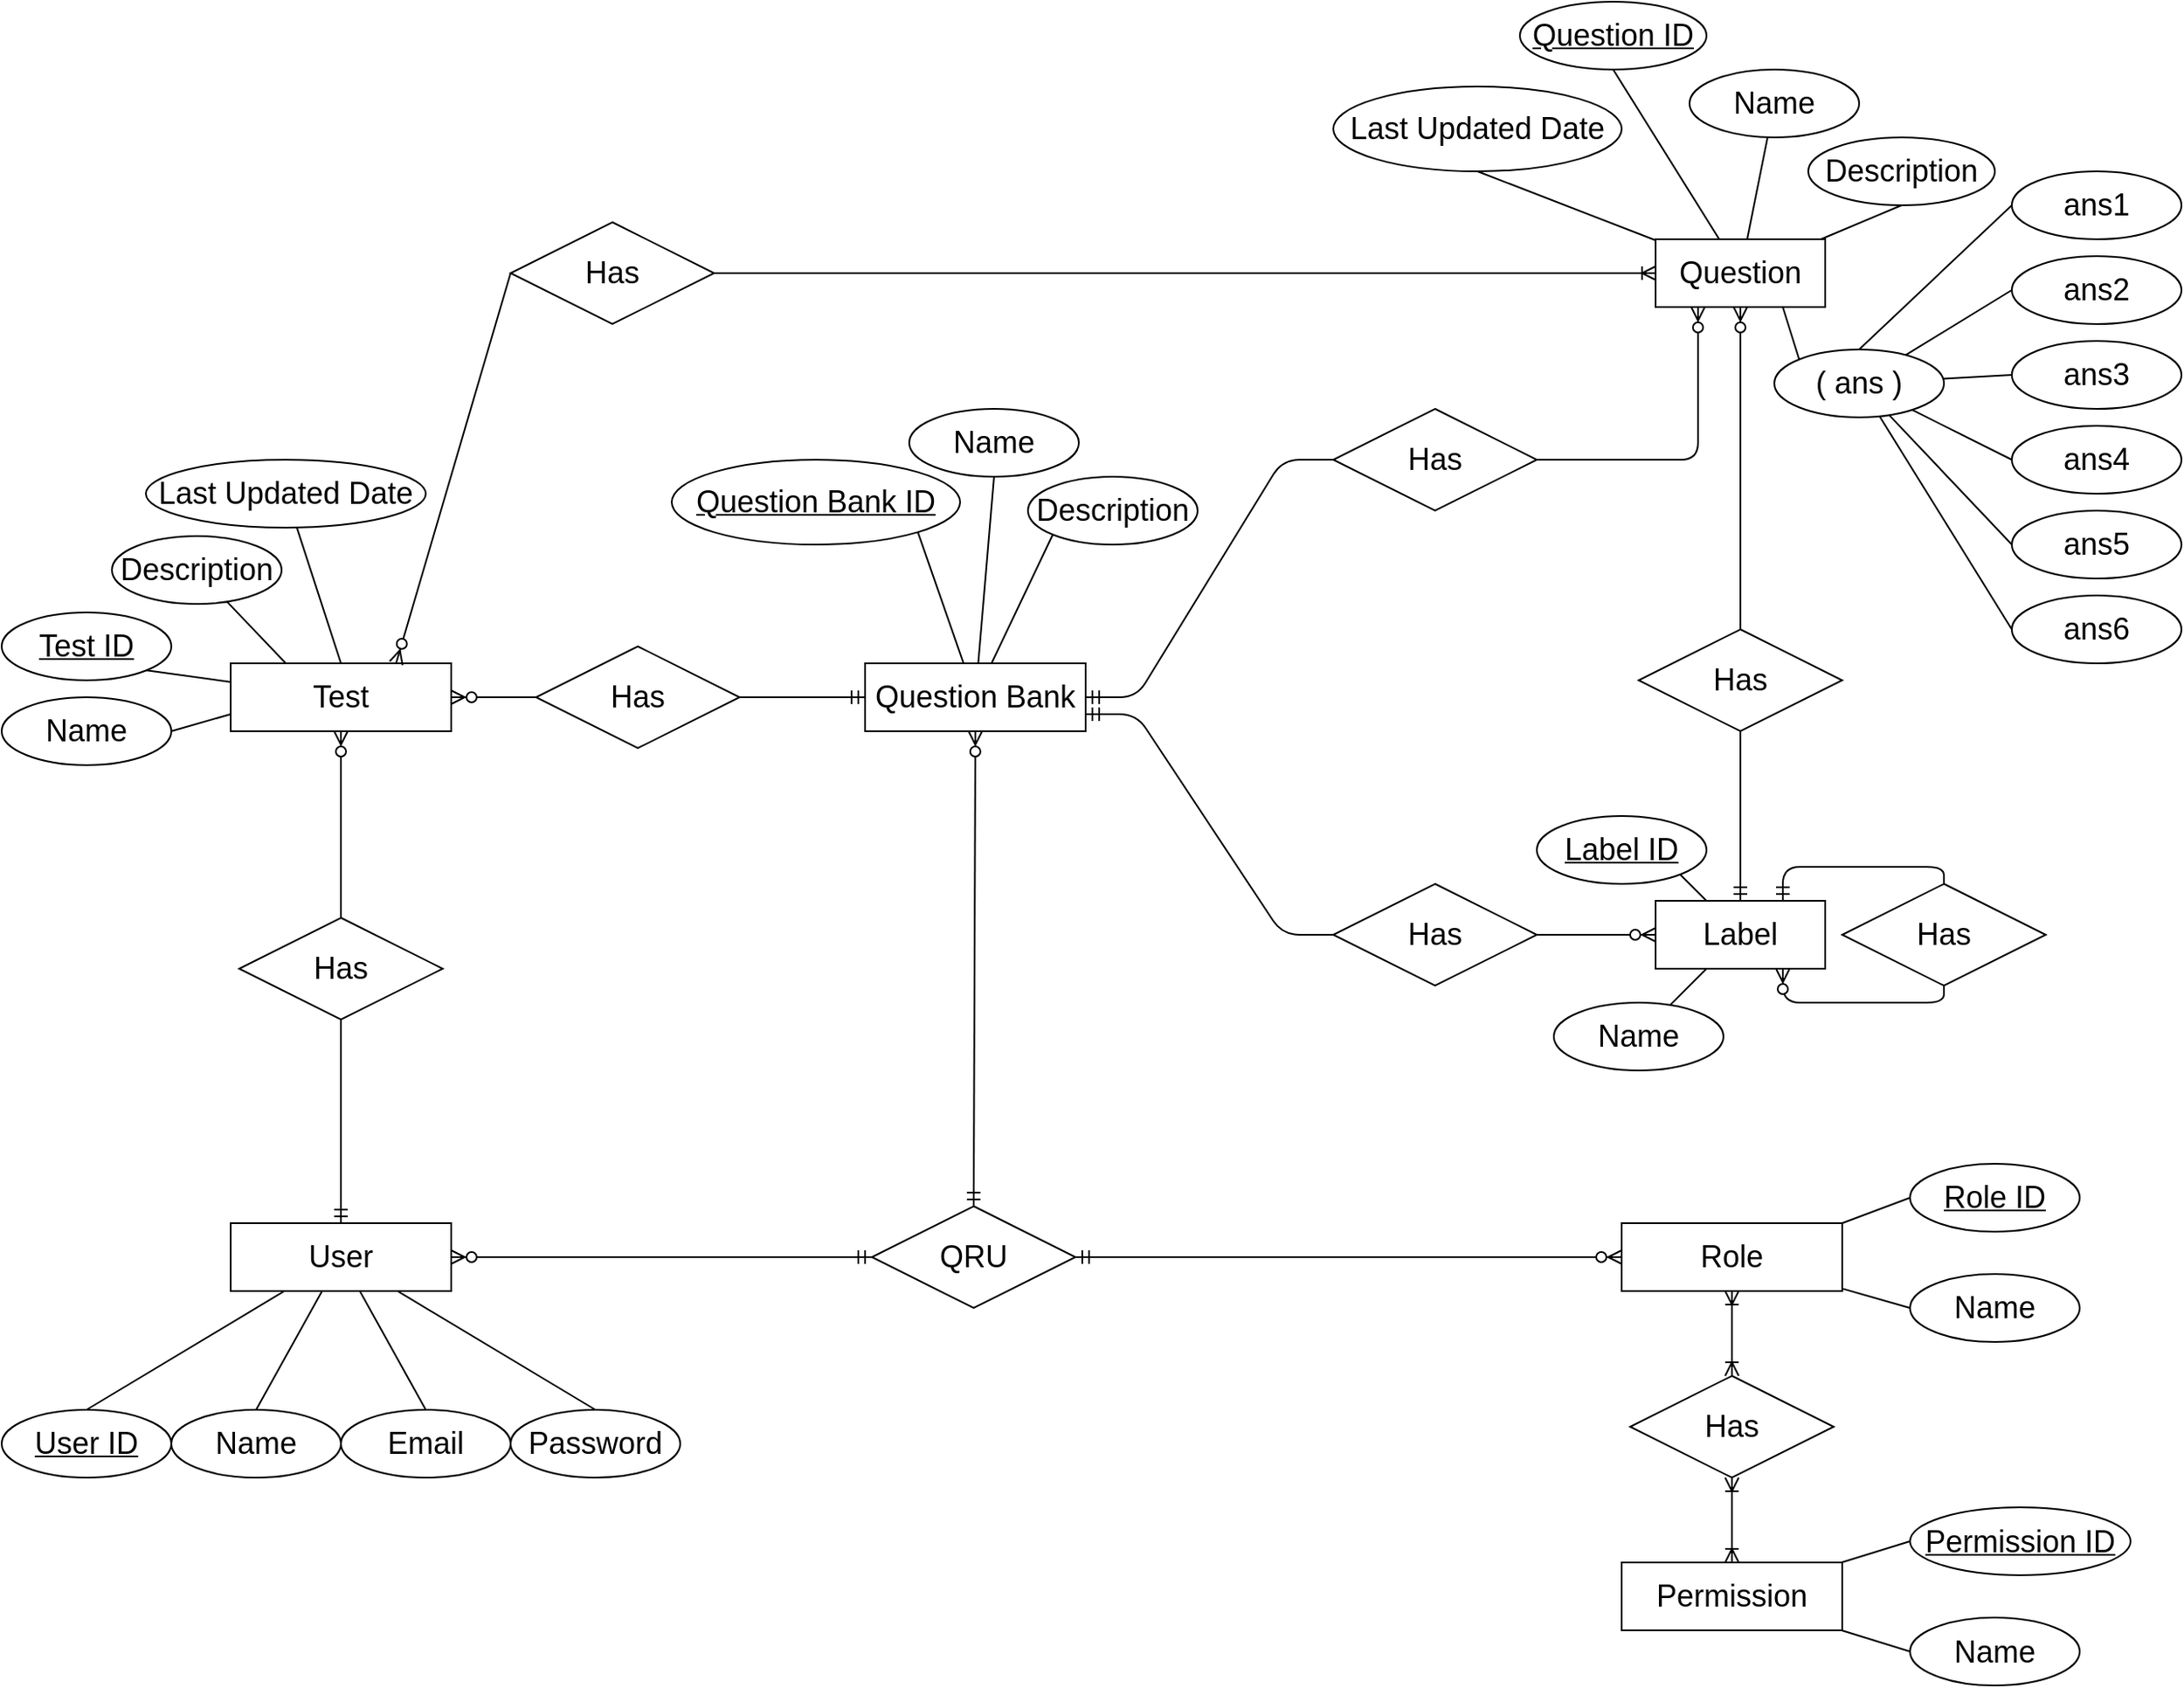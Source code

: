 <mxfile>
    <diagram id="UBsGV303UVIca7mBpjBS" name="Page-1">
        <mxGraphModel dx="1935" dy="1630" grid="1" gridSize="10" guides="1" tooltips="1" connect="1" arrows="1" fold="1" page="1" pageScale="1" pageWidth="827" pageHeight="1169" math="0" shadow="0">
            <root>
                <mxCell id="0"/>
                <mxCell id="1" parent="0"/>
                <mxCell id="5" style="edgeStyle=none;html=1;entryX=0.5;entryY=1;entryDx=0;entryDy=0;endArrow=none;endFill=0;fontSize=18;" parent="1" source="2" target="3" edge="1">
                    <mxGeometry relative="1" as="geometry"/>
                </mxCell>
                <mxCell id="7" style="edgeStyle=none;html=1;entryX=1;entryY=1;entryDx=0;entryDy=0;endArrow=none;endFill=0;fontSize=18;" parent="1" source="2" target="6" edge="1">
                    <mxGeometry relative="1" as="geometry"/>
                </mxCell>
                <mxCell id="59" style="edgeStyle=none;html=1;entryX=0;entryY=1;entryDx=0;entryDy=0;endArrow=none;endFill=0;fontSize=18;" edge="1" parent="1" source="2" target="58">
                    <mxGeometry relative="1" as="geometry"/>
                </mxCell>
                <mxCell id="2" value="Question Bank" style="whiteSpace=wrap;html=1;align=center;fontSize=18;" parent="1" vertex="1">
                    <mxGeometry x="174" y="290" width="130" height="40" as="geometry"/>
                </mxCell>
                <mxCell id="3" value="Name" style="ellipse;whiteSpace=wrap;html=1;align=center;fontSize=18;" parent="1" vertex="1">
                    <mxGeometry x="200" y="140" width="100" height="40" as="geometry"/>
                </mxCell>
                <mxCell id="6" value="Question Bank ID" style="ellipse;whiteSpace=wrap;html=1;align=center;fontStyle=4;fontSize=18;" parent="1" vertex="1">
                    <mxGeometry x="60" y="170" width="170" height="50" as="geometry"/>
                </mxCell>
                <mxCell id="28" style="edgeStyle=none;html=1;endArrow=none;endFill=0;fontSize=18;" edge="1" parent="1" source="9" target="27">
                    <mxGeometry relative="1" as="geometry"/>
                </mxCell>
                <mxCell id="32" style="edgeStyle=none;html=1;entryX=0.5;entryY=1;entryDx=0;entryDy=0;endArrow=none;endFill=0;fontSize=18;" edge="1" parent="1" source="9" target="31">
                    <mxGeometry relative="1" as="geometry"/>
                </mxCell>
                <mxCell id="33" style="edgeStyle=none;html=1;entryX=0.5;entryY=1;entryDx=0;entryDy=0;endArrow=none;endFill=0;fontSize=18;" edge="1" parent="1" source="9" target="29">
                    <mxGeometry relative="1" as="geometry">
                        <mxPoint x="510" y="-90" as="targetPoint"/>
                    </mxGeometry>
                </mxCell>
                <mxCell id="34" style="edgeStyle=none;html=1;entryX=0.5;entryY=1;entryDx=0;entryDy=0;endArrow=none;endFill=0;fontSize=18;" edge="1" parent="1" source="9" target="30">
                    <mxGeometry relative="1" as="geometry"/>
                </mxCell>
                <mxCell id="36" style="edgeStyle=none;html=1;endArrow=none;endFill=0;fontSize=18;entryX=0;entryY=0;entryDx=0;entryDy=0;exitX=0.75;exitY=1;exitDx=0;exitDy=0;" edge="1" parent="1" source="9" target="35">
                    <mxGeometry relative="1" as="geometry">
                        <mxPoint x="735" y="-140" as="sourcePoint"/>
                        <mxPoint x="795" y="-70" as="targetPoint"/>
                    </mxGeometry>
                </mxCell>
                <mxCell id="9" value="Question" style="whiteSpace=wrap;html=1;align=center;fontSize=18;" parent="1" vertex="1">
                    <mxGeometry x="640" y="40" width="100" height="40" as="geometry"/>
                </mxCell>
                <mxCell id="10" value="" style="edgeStyle=orthogonalEdgeStyle;fontSize=18;html=1;endArrow=ERzeroToMany;endFill=1;exitX=1;exitY=0.5;exitDx=0;exitDy=0;entryX=0.25;entryY=1;entryDx=0;entryDy=0;" parent="1" source="11" target="9" edge="1">
                    <mxGeometry width="100" height="100" relative="1" as="geometry">
                        <mxPoint x="575" y="-20" as="sourcePoint"/>
                        <mxPoint x="705" y="-70" as="targetPoint"/>
                    </mxGeometry>
                </mxCell>
                <mxCell id="11" value="Has" style="shape=rhombus;perimeter=rhombusPerimeter;whiteSpace=wrap;html=1;align=center;fontSize=18;" parent="1" vertex="1">
                    <mxGeometry x="450" y="140" width="120" height="60" as="geometry"/>
                </mxCell>
                <mxCell id="12" value="" style="edgeStyle=entityRelationEdgeStyle;fontSize=18;html=1;endArrow=ERmandOne;entryX=1;entryY=0.5;entryDx=0;entryDy=0;exitX=0;exitY=0.5;exitDx=0;exitDy=0;" parent="1" source="11" target="2" edge="1">
                    <mxGeometry width="100" height="100" relative="1" as="geometry">
                        <mxPoint x="400" y="170" as="sourcePoint"/>
                        <mxPoint x="500" y="70" as="targetPoint"/>
                    </mxGeometry>
                </mxCell>
                <mxCell id="14" value="Has" style="shape=rhombus;perimeter=rhombusPerimeter;whiteSpace=wrap;html=1;align=center;fontSize=18;" parent="1" vertex="1">
                    <mxGeometry x="450" y="420" width="120" height="60" as="geometry"/>
                </mxCell>
                <mxCell id="15" value="" style="edgeStyle=entityRelationEdgeStyle;fontSize=18;html=1;endArrow=ERmandOne;entryX=1;entryY=0.75;entryDx=0;entryDy=0;exitX=0;exitY=0.5;exitDx=0;exitDy=0;" parent="1" source="14" target="2" edge="1">
                    <mxGeometry width="100" height="100" relative="1" as="geometry">
                        <mxPoint x="460" y="330" as="sourcePoint"/>
                        <mxPoint x="380" y="330" as="targetPoint"/>
                    </mxGeometry>
                </mxCell>
                <mxCell id="19" style="edgeStyle=none;html=1;endArrow=none;endFill=0;fontSize=18;" parent="1" source="16" target="17" edge="1">
                    <mxGeometry relative="1" as="geometry"/>
                </mxCell>
                <mxCell id="21" style="edgeStyle=none;html=1;entryX=0.5;entryY=0;entryDx=0;entryDy=0;endArrow=none;endFill=0;fontSize=18;" parent="1" source="16" target="20" edge="1">
                    <mxGeometry relative="1" as="geometry"/>
                </mxCell>
                <mxCell id="16" value="Label" style="whiteSpace=wrap;html=1;align=center;fontSize=18;" parent="1" vertex="1">
                    <mxGeometry x="640" y="430" width="100" height="40" as="geometry"/>
                </mxCell>
                <mxCell id="17" value="Name" style="ellipse;whiteSpace=wrap;html=1;align=center;fontSize=18;" parent="1" vertex="1">
                    <mxGeometry x="580" y="490" width="100" height="40" as="geometry"/>
                </mxCell>
                <mxCell id="20" value="Label ID" style="ellipse;whiteSpace=wrap;html=1;align=center;fontStyle=4;fontSize=18;" parent="1" vertex="1">
                    <mxGeometry x="570" y="380" width="100" height="40" as="geometry"/>
                </mxCell>
                <mxCell id="22" value="" style="edgeStyle=entityRelationEdgeStyle;fontSize=18;html=1;endArrow=ERzeroToMany;endFill=1;exitX=1;exitY=0.5;exitDx=0;exitDy=0;entryX=0;entryY=0.5;entryDx=0;entryDy=0;" parent="1" target="16" edge="1">
                    <mxGeometry width="100" height="100" relative="1" as="geometry">
                        <mxPoint x="570" y="450" as="sourcePoint"/>
                        <mxPoint x="630" y="280" as="targetPoint"/>
                    </mxGeometry>
                </mxCell>
                <mxCell id="23" value="Has" style="shape=rhombus;perimeter=rhombusPerimeter;whiteSpace=wrap;html=1;align=center;fontSize=18;" parent="1" vertex="1">
                    <mxGeometry x="750" y="420" width="120" height="60" as="geometry"/>
                </mxCell>
                <mxCell id="24" value="" style="edgeStyle=elbowEdgeStyle;fontSize=18;html=1;endArrow=ERmandOne;entryX=0.75;entryY=0;entryDx=0;entryDy=0;exitX=0.5;exitY=0;exitDx=0;exitDy=0;" parent="1" source="23" target="16" edge="1">
                    <mxGeometry width="100" height="100" relative="1" as="geometry">
                        <mxPoint x="920" y="360" as="sourcePoint"/>
                        <mxPoint x="850" y="280" as="targetPoint"/>
                        <Array as="points">
                            <mxPoint x="760" y="410"/>
                        </Array>
                    </mxGeometry>
                </mxCell>
                <mxCell id="26" value="" style="edgeStyle=elbowEdgeStyle;fontSize=18;html=1;endArrow=ERzeroToMany;endFill=1;exitX=0.5;exitY=1;exitDx=0;exitDy=0;entryX=0.75;entryY=1;entryDx=0;entryDy=0;" parent="1" source="23" target="16" edge="1">
                    <mxGeometry width="100" height="100" relative="1" as="geometry">
                        <mxPoint x="750" y="590" as="sourcePoint"/>
                        <mxPoint x="730" y="510" as="targetPoint"/>
                        <Array as="points">
                            <mxPoint x="760" y="490"/>
                        </Array>
                    </mxGeometry>
                </mxCell>
                <mxCell id="27" value="Name" style="ellipse;whiteSpace=wrap;html=1;align=center;fontSize=18;" parent="1" vertex="1">
                    <mxGeometry x="660" y="-60" width="100" height="40" as="geometry"/>
                </mxCell>
                <mxCell id="29" value="Last Updated Date" style="ellipse;whiteSpace=wrap;html=1;align=center;fontSize=18;" vertex="1" parent="1">
                    <mxGeometry x="450" y="-50" width="170" height="50" as="geometry"/>
                </mxCell>
                <mxCell id="30" value="Description" style="ellipse;whiteSpace=wrap;html=1;align=center;fontSize=18;" vertex="1" parent="1">
                    <mxGeometry x="730" y="-20" width="110" height="40" as="geometry"/>
                </mxCell>
                <mxCell id="31" value="Question ID" style="ellipse;whiteSpace=wrap;html=1;align=center;fontStyle=4;fontSize=18;" vertex="1" parent="1">
                    <mxGeometry x="560" y="-100" width="110" height="40" as="geometry"/>
                </mxCell>
                <mxCell id="41" value="" style="edgeStyle=none;html=1;endArrow=none;endFill=0;exitX=0.5;exitY=0;exitDx=0;exitDy=0;entryX=0;entryY=0.5;entryDx=0;entryDy=0;fontSize=18;" edge="1" parent="1" source="35" target="37">
                    <mxGeometry relative="1" as="geometry"/>
                </mxCell>
                <mxCell id="49" style="edgeStyle=none;html=1;entryX=0;entryY=0.5;entryDx=0;entryDy=0;endArrow=none;endFill=0;fontSize=18;" edge="1" parent="1" source="35" target="44">
                    <mxGeometry relative="1" as="geometry"/>
                </mxCell>
                <mxCell id="50" style="edgeStyle=none;html=1;entryX=0;entryY=0.5;entryDx=0;entryDy=0;endArrow=none;endFill=0;fontSize=18;" edge="1" parent="1" source="35" target="43">
                    <mxGeometry relative="1" as="geometry"/>
                </mxCell>
                <mxCell id="51" style="edgeStyle=none;html=1;entryX=0;entryY=0.5;entryDx=0;entryDy=0;endArrow=none;endFill=0;fontSize=18;" edge="1" parent="1" source="35" target="45">
                    <mxGeometry relative="1" as="geometry"/>
                </mxCell>
                <mxCell id="52" style="edgeStyle=none;html=1;entryX=0;entryY=0.5;entryDx=0;entryDy=0;endArrow=none;endFill=0;fontSize=18;" edge="1" parent="1" source="35" target="47">
                    <mxGeometry relative="1" as="geometry"/>
                </mxCell>
                <mxCell id="53" style="edgeStyle=none;html=1;entryX=0;entryY=0.5;entryDx=0;entryDy=0;endArrow=none;endFill=0;fontSize=18;" edge="1" parent="1" source="35" target="48">
                    <mxGeometry relative="1" as="geometry"/>
                </mxCell>
                <mxCell id="35" value="( ans )" style="ellipse;whiteSpace=wrap;html=1;align=center;fontSize=18;" vertex="1" parent="1">
                    <mxGeometry x="710" y="105" width="100" height="40" as="geometry"/>
                </mxCell>
                <mxCell id="37" value="ans1" style="ellipse;whiteSpace=wrap;html=1;align=center;fontSize=18;" vertex="1" parent="1">
                    <mxGeometry x="850" width="100" height="40" as="geometry"/>
                </mxCell>
                <mxCell id="43" value="ans3" style="ellipse;whiteSpace=wrap;html=1;align=center;fontSize=18;" vertex="1" parent="1">
                    <mxGeometry x="850" y="100" width="100" height="40" as="geometry"/>
                </mxCell>
                <mxCell id="44" value="ans2" style="ellipse;whiteSpace=wrap;html=1;align=center;fontSize=18;" vertex="1" parent="1">
                    <mxGeometry x="850" y="50" width="100" height="40" as="geometry"/>
                </mxCell>
                <mxCell id="45" value="ans4" style="ellipse;whiteSpace=wrap;html=1;align=center;fontSize=18;" vertex="1" parent="1">
                    <mxGeometry x="850" y="150" width="100" height="40" as="geometry"/>
                </mxCell>
                <mxCell id="47" value="ans5" style="ellipse;whiteSpace=wrap;html=1;align=center;fontSize=18;" vertex="1" parent="1">
                    <mxGeometry x="850" y="200" width="100" height="40" as="geometry"/>
                </mxCell>
                <mxCell id="48" value="ans6" style="ellipse;whiteSpace=wrap;html=1;align=center;fontSize=18;" vertex="1" parent="1">
                    <mxGeometry x="850" y="250" width="100" height="40" as="geometry"/>
                </mxCell>
                <mxCell id="54" value="Has" style="shape=rhombus;perimeter=rhombusPerimeter;whiteSpace=wrap;html=1;align=center;fontSize=18;" vertex="1" parent="1">
                    <mxGeometry x="630" y="270" width="120" height="60" as="geometry"/>
                </mxCell>
                <mxCell id="56" value="" style="fontSize=18;html=1;endArrow=ERmandOne;entryX=0.5;entryY=0;entryDx=0;entryDy=0;exitX=0.5;exitY=1;exitDx=0;exitDy=0;" edge="1" parent="1" source="54" target="16">
                    <mxGeometry width="100" height="100" relative="1" as="geometry">
                        <mxPoint x="460" y="550" as="sourcePoint"/>
                        <mxPoint x="390" y="470" as="targetPoint"/>
                    </mxGeometry>
                </mxCell>
                <mxCell id="57" value="" style="fontSize=18;html=1;endArrow=ERzeroToMany;endFill=1;exitX=0.5;exitY=0;exitDx=0;exitDy=0;entryX=0.5;entryY=1;entryDx=0;entryDy=0;" edge="1" parent="1" source="54" target="9">
                    <mxGeometry width="100" height="100" relative="1" as="geometry">
                        <mxPoint x="695" y="80" as="sourcePoint"/>
                        <mxPoint x="655" y="-10" as="targetPoint"/>
                    </mxGeometry>
                </mxCell>
                <mxCell id="58" value="Description" style="ellipse;whiteSpace=wrap;html=1;align=center;fontSize=18;" vertex="1" parent="1">
                    <mxGeometry x="270" y="180" width="100" height="40" as="geometry"/>
                </mxCell>
                <mxCell id="60" value="QRU" style="shape=rhombus;perimeter=rhombusPerimeter;whiteSpace=wrap;html=1;align=center;fontSize=18;" vertex="1" parent="1">
                    <mxGeometry x="178" y="610" width="120" height="60" as="geometry"/>
                </mxCell>
                <mxCell id="63" value="" style="fontSize=18;html=1;endArrow=ERzeroToMany;startArrow=ERmandOne;exitX=0.5;exitY=0;exitDx=0;exitDy=0;entryX=0.5;entryY=1;entryDx=0;entryDy=0;" edge="1" parent="1" source="60" target="2">
                    <mxGeometry width="100" height="100" relative="1" as="geometry">
                        <mxPoint x="100" y="470" as="sourcePoint"/>
                        <mxPoint x="200" y="370" as="targetPoint"/>
                    </mxGeometry>
                </mxCell>
                <mxCell id="64" value="" style="fontSize=18;html=1;endArrow=ERzeroToMany;startArrow=ERmandOne;exitX=0;exitY=0.5;exitDx=0;exitDy=0;entryX=1;entryY=0.5;entryDx=0;entryDy=0;" edge="1" parent="1" source="60" target="65">
                    <mxGeometry width="100" height="100" relative="1" as="geometry">
                        <mxPoint x="60" y="620" as="sourcePoint"/>
                        <mxPoint x="30" y="520" as="targetPoint"/>
                    </mxGeometry>
                </mxCell>
                <mxCell id="87" style="edgeStyle=none;html=1;entryX=0.5;entryY=0;entryDx=0;entryDy=0;fontSize=18;endArrow=none;endFill=0;" edge="1" parent="1" source="65" target="83">
                    <mxGeometry relative="1" as="geometry"/>
                </mxCell>
                <mxCell id="88" style="edgeStyle=none;html=1;entryX=0.5;entryY=0;entryDx=0;entryDy=0;fontSize=18;endArrow=none;endFill=0;" edge="1" parent="1" source="65" target="84">
                    <mxGeometry relative="1" as="geometry"/>
                </mxCell>
                <mxCell id="89" style="edgeStyle=none;html=1;entryX=0.5;entryY=0;entryDx=0;entryDy=0;fontSize=18;endArrow=none;endFill=0;" edge="1" parent="1" source="65" target="85">
                    <mxGeometry relative="1" as="geometry"/>
                </mxCell>
                <mxCell id="90" style="edgeStyle=none;html=1;entryX=0.5;entryY=0;entryDx=0;entryDy=0;fontSize=18;endArrow=none;endFill=0;" edge="1" parent="1" source="65" target="86">
                    <mxGeometry relative="1" as="geometry"/>
                </mxCell>
                <mxCell id="65" value="User" style="whiteSpace=wrap;html=1;align=center;fontSize=18;" vertex="1" parent="1">
                    <mxGeometry x="-200" y="620" width="130" height="40" as="geometry"/>
                </mxCell>
                <mxCell id="66" value="" style="fontSize=18;html=1;endArrow=ERzeroToMany;startArrow=ERmandOne;exitX=1;exitY=0.5;exitDx=0;exitDy=0;entryX=0;entryY=0.5;entryDx=0;entryDy=0;" edge="1" parent="1" source="60" target="67">
                    <mxGeometry width="100" height="100" relative="1" as="geometry">
                        <mxPoint x="190" y="650" as="sourcePoint"/>
                        <mxPoint x="540" y="660" as="targetPoint"/>
                    </mxGeometry>
                </mxCell>
                <mxCell id="75" style="edgeStyle=none;html=1;entryX=0;entryY=0.5;entryDx=0;entryDy=0;fontSize=18;endArrow=none;endFill=0;exitX=1;exitY=0;exitDx=0;exitDy=0;" edge="1" parent="1" source="67" target="74">
                    <mxGeometry relative="1" as="geometry"/>
                </mxCell>
                <mxCell id="77" style="edgeStyle=none;html=1;entryX=0;entryY=0.5;entryDx=0;entryDy=0;fontSize=18;endArrow=none;endFill=0;" edge="1" parent="1" source="67" target="78">
                    <mxGeometry relative="1" as="geometry">
                        <mxPoint x="790" y="660" as="targetPoint"/>
                    </mxGeometry>
                </mxCell>
                <mxCell id="67" value="Role" style="whiteSpace=wrap;html=1;align=center;fontSize=18;" vertex="1" parent="1">
                    <mxGeometry x="620" y="620" width="130" height="40" as="geometry"/>
                </mxCell>
                <mxCell id="69" value="Has" style="shape=rhombus;perimeter=rhombusPerimeter;whiteSpace=wrap;html=1;align=center;fontSize=18;" vertex="1" parent="1">
                    <mxGeometry x="625" y="710" width="120" height="60" as="geometry"/>
                </mxCell>
                <mxCell id="70" value="" style="fontSize=12;html=1;endArrow=ERoneToMany;startArrow=ERoneToMany;entryX=0.5;entryY=1;entryDx=0;entryDy=0;exitX=0.5;exitY=0;exitDx=0;exitDy=0;" edge="1" parent="1" source="69" target="67">
                    <mxGeometry width="100" height="100" relative="1" as="geometry">
                        <mxPoint x="380" y="900" as="sourcePoint"/>
                        <mxPoint x="480" y="800" as="targetPoint"/>
                    </mxGeometry>
                </mxCell>
                <mxCell id="71" value="" style="fontSize=12;html=1;endArrow=ERoneToMany;startArrow=ERoneToMany;exitX=0.5;exitY=1;exitDx=0;exitDy=0;entryX=0.5;entryY=0;entryDx=0;entryDy=0;" edge="1" parent="1" source="69" target="72">
                    <mxGeometry width="100" height="100" relative="1" as="geometry">
                        <mxPoint x="700" y="720" as="sourcePoint"/>
                        <mxPoint x="690" y="870" as="targetPoint"/>
                    </mxGeometry>
                </mxCell>
                <mxCell id="72" value="Permission" style="whiteSpace=wrap;html=1;align=center;fontSize=18;" vertex="1" parent="1">
                    <mxGeometry x="620" y="820" width="130" height="40" as="geometry"/>
                </mxCell>
                <mxCell id="74" value="Role ID" style="ellipse;whiteSpace=wrap;html=1;align=center;fontStyle=4;fontSize=18;" vertex="1" parent="1">
                    <mxGeometry x="790" y="585" width="100" height="40" as="geometry"/>
                </mxCell>
                <mxCell id="78" value="Name" style="ellipse;whiteSpace=wrap;html=1;align=center;fontSize=18;" vertex="1" parent="1">
                    <mxGeometry x="790" y="650" width="100" height="40" as="geometry"/>
                </mxCell>
                <mxCell id="79" style="edgeStyle=none;html=1;entryX=0;entryY=0.5;entryDx=0;entryDy=0;fontSize=18;endArrow=none;endFill=0;" edge="1" parent="1" target="81" source="72">
                    <mxGeometry relative="1" as="geometry">
                        <mxPoint x="750" y="822.5" as="sourcePoint"/>
                    </mxGeometry>
                </mxCell>
                <mxCell id="80" style="edgeStyle=none;html=1;entryX=0;entryY=0.5;entryDx=0;entryDy=0;fontSize=18;endArrow=none;endFill=0;" edge="1" parent="1" target="82" source="72">
                    <mxGeometry relative="1" as="geometry">
                        <mxPoint x="750" y="861.071" as="sourcePoint"/>
                        <mxPoint x="790" y="862.5" as="targetPoint"/>
                    </mxGeometry>
                </mxCell>
                <mxCell id="81" value="Permission ID" style="ellipse;whiteSpace=wrap;html=1;align=center;fontStyle=4;fontSize=18;" vertex="1" parent="1">
                    <mxGeometry x="790" y="787.5" width="130" height="40" as="geometry"/>
                </mxCell>
                <mxCell id="82" value="Name" style="ellipse;whiteSpace=wrap;html=1;align=center;fontSize=18;" vertex="1" parent="1">
                    <mxGeometry x="790" y="852.5" width="100" height="40" as="geometry"/>
                </mxCell>
                <mxCell id="83" value="User ID" style="ellipse;whiteSpace=wrap;html=1;align=center;fontStyle=4;fontSize=18;" vertex="1" parent="1">
                    <mxGeometry x="-335" y="730" width="100" height="40" as="geometry"/>
                </mxCell>
                <mxCell id="84" value="Name" style="ellipse;whiteSpace=wrap;html=1;align=center;fontSize=18;" vertex="1" parent="1">
                    <mxGeometry x="-235" y="730" width="100" height="40" as="geometry"/>
                </mxCell>
                <mxCell id="85" value="Email&lt;span style=&quot;color: rgba(0, 0, 0, 0); font-family: monospace; font-size: 0px; text-align: start;&quot;&gt;%3CmxGraphModel%3E%3Croot%3E%3CmxCell%20id%3D%220%22%2F%3E%3CmxCell%20id%3D%221%22%20parent%3D%220%22%2F%3E%3CmxCell%20id%3D%222%22%20value%3D%22Name%22%20style%3D%22ellipse%3BwhiteSpace%3Dwrap%3Bhtml%3D1%3Balign%3Dcenter%3BfontSize%3D18%3B%22%20vertex%3D%221%22%20parent%3D%221%22%3E%3CmxGeometry%20x%3D%22-170%22%20y%3D%22747.5%22%20width%3D%22100%22%20height%3D%2240%22%20as%3D%22geometry%22%2F%3E%3C%2FmxCell%3E%3C%2Froot%3E%3C%2FmxGraphModel%3E&lt;/span&gt;" style="ellipse;whiteSpace=wrap;html=1;align=center;fontSize=18;" vertex="1" parent="1">
                    <mxGeometry x="-135" y="730" width="100" height="40" as="geometry"/>
                </mxCell>
                <mxCell id="86" value="Password" style="ellipse;whiteSpace=wrap;html=1;align=center;fontSize=18;" vertex="1" parent="1">
                    <mxGeometry x="-35" y="730" width="100" height="40" as="geometry"/>
                </mxCell>
                <mxCell id="91" value="Has" style="shape=rhombus;perimeter=rhombusPerimeter;whiteSpace=wrap;html=1;align=center;fontSize=18;" vertex="1" parent="1">
                    <mxGeometry x="-195" y="440" width="120" height="60" as="geometry"/>
                </mxCell>
                <mxCell id="92" value="" style="fontSize=12;html=1;endArrow=none;startArrow=ERmandOne;exitX=0.5;exitY=0;exitDx=0;exitDy=0;entryX=0.5;entryY=1;entryDx=0;entryDy=0;endFill=0;" edge="1" parent="1" source="65" target="91">
                    <mxGeometry width="100" height="100" relative="1" as="geometry">
                        <mxPoint x="-250" y="630" as="sourcePoint"/>
                        <mxPoint x="-150" y="530" as="targetPoint"/>
                    </mxGeometry>
                </mxCell>
                <mxCell id="103" style="edgeStyle=none;html=1;entryX=1;entryY=1;entryDx=0;entryDy=0;fontSize=18;endArrow=none;endFill=0;" edge="1" parent="1" source="93" target="102">
                    <mxGeometry relative="1" as="geometry"/>
                </mxCell>
                <mxCell id="109" style="edgeStyle=none;html=1;exitX=0;exitY=0.75;exitDx=0;exitDy=0;entryX=1;entryY=0.5;entryDx=0;entryDy=0;fontSize=18;endArrow=none;endFill=0;" edge="1" parent="1" source="93" target="108">
                    <mxGeometry relative="1" as="geometry"/>
                </mxCell>
                <mxCell id="93" value="Test" style="whiteSpace=wrap;html=1;align=center;fontSize=18;" vertex="1" parent="1">
                    <mxGeometry x="-200" y="290" width="130" height="40" as="geometry"/>
                </mxCell>
                <mxCell id="94" value="Has" style="shape=rhombus;perimeter=rhombusPerimeter;whiteSpace=wrap;html=1;align=center;fontSize=18;" vertex="1" parent="1">
                    <mxGeometry x="-20" y="280" width="120" height="60" as="geometry"/>
                </mxCell>
                <mxCell id="98" value="" style="fontSize=12;html=1;endArrow=ERmandOne;entryX=0;entryY=0.5;entryDx=0;entryDy=0;exitX=1;exitY=0.5;exitDx=0;exitDy=0;" edge="1" parent="1" source="94" target="2">
                    <mxGeometry width="100" height="100" relative="1" as="geometry">
                        <mxPoint x="-90" y="480" as="sourcePoint"/>
                        <mxPoint x="10" y="380" as="targetPoint"/>
                    </mxGeometry>
                </mxCell>
                <mxCell id="99" value="" style="fontSize=12;html=1;endArrow=ERzeroToMany;endFill=1;entryX=1;entryY=0.5;entryDx=0;entryDy=0;exitX=0;exitY=0.5;exitDx=0;exitDy=0;" edge="1" parent="1" source="94" target="93">
                    <mxGeometry width="100" height="100" relative="1" as="geometry">
                        <mxPoint x="-50" y="450" as="sourcePoint"/>
                        <mxPoint x="50" y="350" as="targetPoint"/>
                    </mxGeometry>
                </mxCell>
                <mxCell id="100" value="" style="fontSize=12;html=1;endArrow=ERzeroToMany;endFill=1;entryX=0.5;entryY=1;entryDx=0;entryDy=0;exitX=0.5;exitY=0;exitDx=0;exitDy=0;" edge="1" parent="1" source="91" target="93">
                    <mxGeometry width="100" height="100" relative="1" as="geometry">
                        <mxPoint x="-10" y="320" as="sourcePoint"/>
                        <mxPoint x="-60" y="320" as="targetPoint"/>
                    </mxGeometry>
                </mxCell>
                <mxCell id="101" value="Has" style="shape=rhombus;perimeter=rhombusPerimeter;whiteSpace=wrap;html=1;align=center;fontSize=18;" vertex="1" parent="1">
                    <mxGeometry x="-35" y="30" width="120" height="60" as="geometry"/>
                </mxCell>
                <mxCell id="102" value="Test ID" style="ellipse;whiteSpace=wrap;html=1;align=center;fontStyle=4;fontSize=18;" vertex="1" parent="1">
                    <mxGeometry x="-335" y="260" width="100" height="40" as="geometry"/>
                </mxCell>
                <mxCell id="105" style="edgeStyle=none;html=1;entryX=0.25;entryY=0;entryDx=0;entryDy=0;fontSize=18;endArrow=none;endFill=0;" edge="1" parent="1" source="104" target="93">
                    <mxGeometry relative="1" as="geometry"/>
                </mxCell>
                <mxCell id="104" value="Description" style="ellipse;whiteSpace=wrap;html=1;align=center;fontSize=18;" vertex="1" parent="1">
                    <mxGeometry x="-270" y="215" width="100" height="40" as="geometry"/>
                </mxCell>
                <mxCell id="107" style="edgeStyle=none;html=1;entryX=0.5;entryY=0;entryDx=0;entryDy=0;fontSize=18;endArrow=none;endFill=0;" edge="1" parent="1" source="106" target="93">
                    <mxGeometry relative="1" as="geometry"/>
                </mxCell>
                <mxCell id="106" value="Last Updated Date" style="ellipse;whiteSpace=wrap;html=1;align=center;fontSize=18;" vertex="1" parent="1">
                    <mxGeometry x="-250" y="170" width="165" height="40" as="geometry"/>
                </mxCell>
                <mxCell id="108" value="Name" style="ellipse;whiteSpace=wrap;html=1;align=center;fontSize=18;" vertex="1" parent="1">
                    <mxGeometry x="-335" y="310" width="100" height="40" as="geometry"/>
                </mxCell>
                <mxCell id="110" value="" style="fontSize=12;html=1;endArrow=ERzeroToMany;endFill=1;entryX=0.75;entryY=0;entryDx=0;entryDy=0;exitX=0;exitY=0.5;exitDx=0;exitDy=0;" edge="1" parent="1" source="101" target="93">
                    <mxGeometry width="100" height="100" relative="1" as="geometry">
                        <mxPoint x="-290" y="180" as="sourcePoint"/>
                        <mxPoint x="-190" y="80" as="targetPoint"/>
                    </mxGeometry>
                </mxCell>
                <mxCell id="112" value="" style="edgeStyle=entityRelationEdgeStyle;fontSize=12;html=1;endArrow=ERoneToMany;exitX=1;exitY=0.5;exitDx=0;exitDy=0;entryX=0;entryY=0.5;entryDx=0;entryDy=0;" edge="1" parent="1" source="101" target="9">
                    <mxGeometry width="100" height="100" relative="1" as="geometry">
                        <mxPoint x="180" y="100" as="sourcePoint"/>
                        <mxPoint x="280" as="targetPoint"/>
                    </mxGeometry>
                </mxCell>
            </root>
        </mxGraphModel>
    </diagram>
</mxfile>